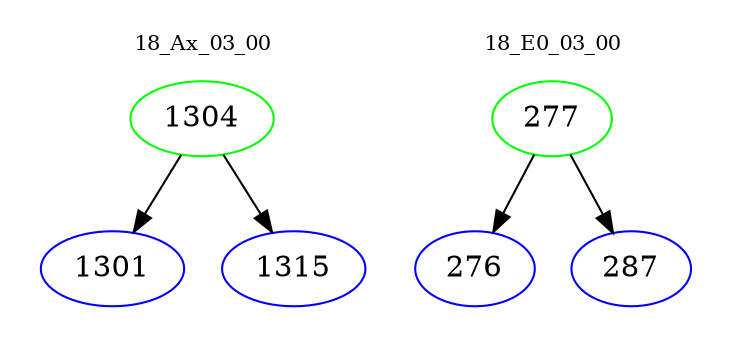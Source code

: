 digraph{
subgraph cluster_0 {
color = white
label = "18_Ax_03_00";
fontsize=10;
T0_1304 [label="1304", color="green"]
T0_1304 -> T0_1301 [color="black"]
T0_1301 [label="1301", color="blue"]
T0_1304 -> T0_1315 [color="black"]
T0_1315 [label="1315", color="blue"]
}
subgraph cluster_1 {
color = white
label = "18_E0_03_00";
fontsize=10;
T1_277 [label="277", color="green"]
T1_277 -> T1_276 [color="black"]
T1_276 [label="276", color="blue"]
T1_277 -> T1_287 [color="black"]
T1_287 [label="287", color="blue"]
}
}
